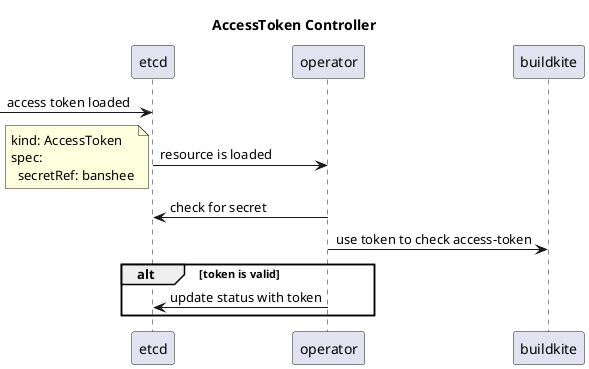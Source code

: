    AccessToken Controller
^^^^^^^^^^^^^^^^^^^^^^^^^^^^


                                     AccessToken Controller

                        ┌────┐                  ┌────────┐                      ┌─────────┐
                        │etcd│                  │operator│                      │buildkite│
                        └─┬──┘                  └───┬────┘                      └────┬────┘
    access token loaded   │                         │                                │
 ─────────────────────────>                         │                                │
                          │                         │                                │
  ╔══════════════════════╗│                         │                                │
  ║kind: AccessToken    ░║│    resource is loaded   │                                │
  ║spec:                 ║│ ────────────────────────>                                │
  ║  secretRef: banshee  ║│                         │                                │
  ╚══════════════════════╝│                         │                                │
                          │     check for secret    │                                │
                          │ <────────────────────────                                │
                          │                         │                                │
                          │                         │ use token to check access-token│
                          │                         │ ───────────────────────────────>
                          │                         │                                │
                          │                         │                                │
              ╔══════╤════╪═════════════════════════╪══════════════╗                 │
              ║ ALT  │  token is valid              │              ║                 │
              ╟──────┘    │                         │              ║                 │
              ║           │ update status with token│              ║                 │
              ║           │ <────────────────────────              ║                 │
              ╚═══════════╪═════════════════════════╪══════════════╝                 │
                        ┌─┴──┐                  ┌───┴────┐                      ┌────┴────┐
                        │etcd│                  │operator│                      │buildkite│
                        └────┘                  └────────┘                      └─────────┘

@startuml
title AccessToken Controller

-> etcd : access token loaded
operator <- etcd : resource is loaded
note left
kind: AccessToken
spec:
  secretRef: banshee
end note

operator -> etcd : check for secret
operator -> buildkite : use token to check access-token
alt token is valid
  operator -> etcd : update status with token
end
@enduml
